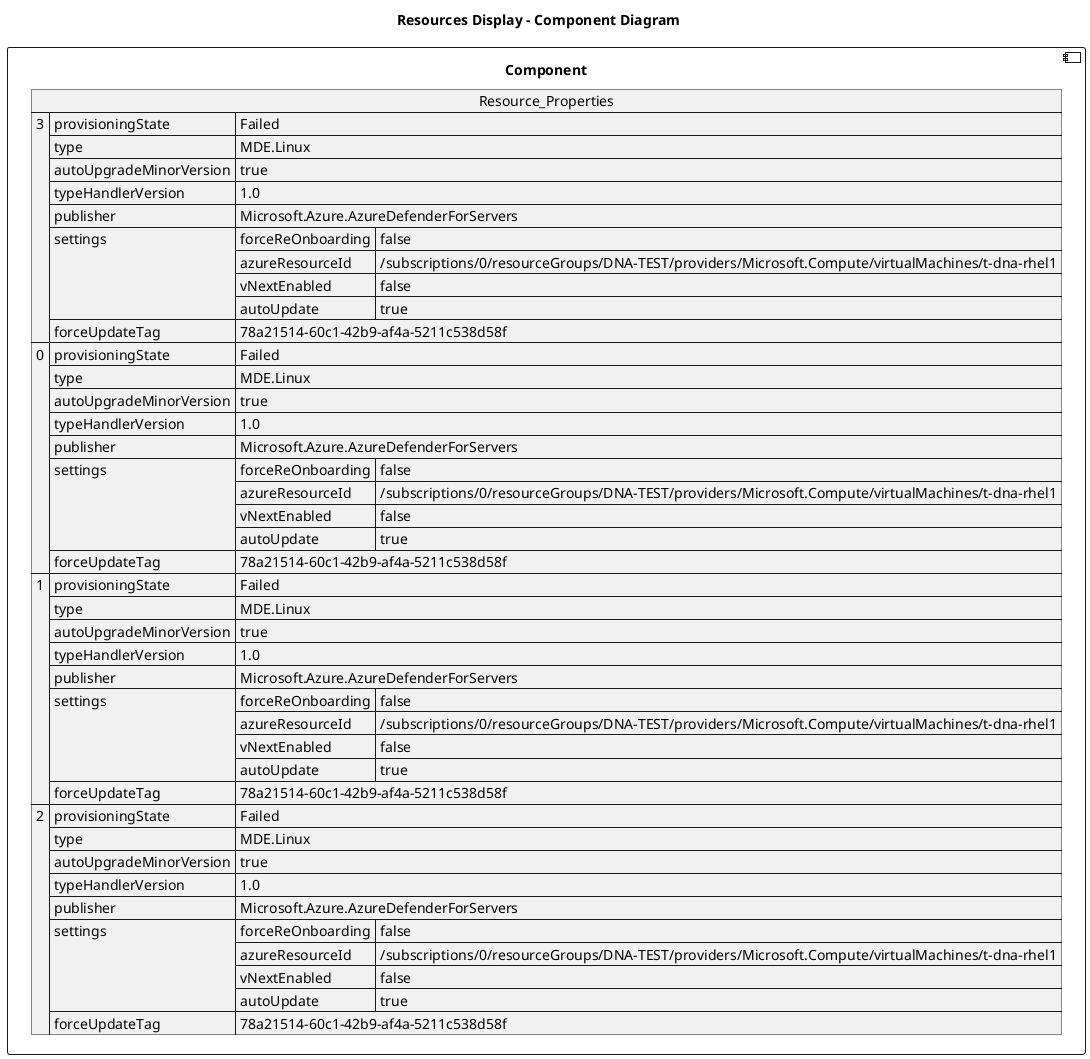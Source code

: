 @startuml

title Resources Display - Component Diagram

component Component {

json  Resource_Properties {
  "3": {
    "provisioningState": "Failed",
    "type": "MDE.Linux",
    "autoUpgradeMinorVersion": true,
    "typeHandlerVersion": "1.0",
    "publisher": "Microsoft.Azure.AzureDefenderForServers",
    "settings": {
      "forceReOnboarding": false,
      "azureResourceId": "/subscriptions/0/resourceGroups/DNA-TEST/providers/Microsoft.Compute/virtualMachines/t-dna-rhel1",
      "vNextEnabled": false,
      "autoUpdate": true
    },
    "forceUpdateTag": "78a21514-60c1-42b9-af4a-5211c538d58f"
  },
  "0": {
    "provisioningState": "Failed",
    "type": "MDE.Linux",
    "autoUpgradeMinorVersion": true,
    "typeHandlerVersion": "1.0",
    "publisher": "Microsoft.Azure.AzureDefenderForServers",
    "settings": {
      "forceReOnboarding": false,
      "azureResourceId": "/subscriptions/0/resourceGroups/DNA-TEST/providers/Microsoft.Compute/virtualMachines/t-dna-rhel1",
      "vNextEnabled": false,
      "autoUpdate": true
    },
    "forceUpdateTag": "78a21514-60c1-42b9-af4a-5211c538d58f"
  },
  "1": {
    "provisioningState": "Failed",
    "type": "MDE.Linux",
    "autoUpgradeMinorVersion": true,
    "typeHandlerVersion": "1.0",
    "publisher": "Microsoft.Azure.AzureDefenderForServers",
    "settings": {
      "forceReOnboarding": false,
      "azureResourceId": "/subscriptions/0/resourceGroups/DNA-TEST/providers/Microsoft.Compute/virtualMachines/t-dna-rhel1",
      "vNextEnabled": false,
      "autoUpdate": true
    },
    "forceUpdateTag": "78a21514-60c1-42b9-af4a-5211c538d58f"
  },
  "2": {
    "provisioningState": "Failed",
    "type": "MDE.Linux",
    "autoUpgradeMinorVersion": true,
    "typeHandlerVersion": "1.0",
    "publisher": "Microsoft.Azure.AzureDefenderForServers",
    "settings": {
      "forceReOnboarding": false,
      "azureResourceId": "/subscriptions/0/resourceGroups/DNA-TEST/providers/Microsoft.Compute/virtualMachines/t-dna-rhel1",
      "vNextEnabled": false,
      "autoUpdate": true
    },
    "forceUpdateTag": "78a21514-60c1-42b9-af4a-5211c538d58f"
  }
}
}
@enduml

